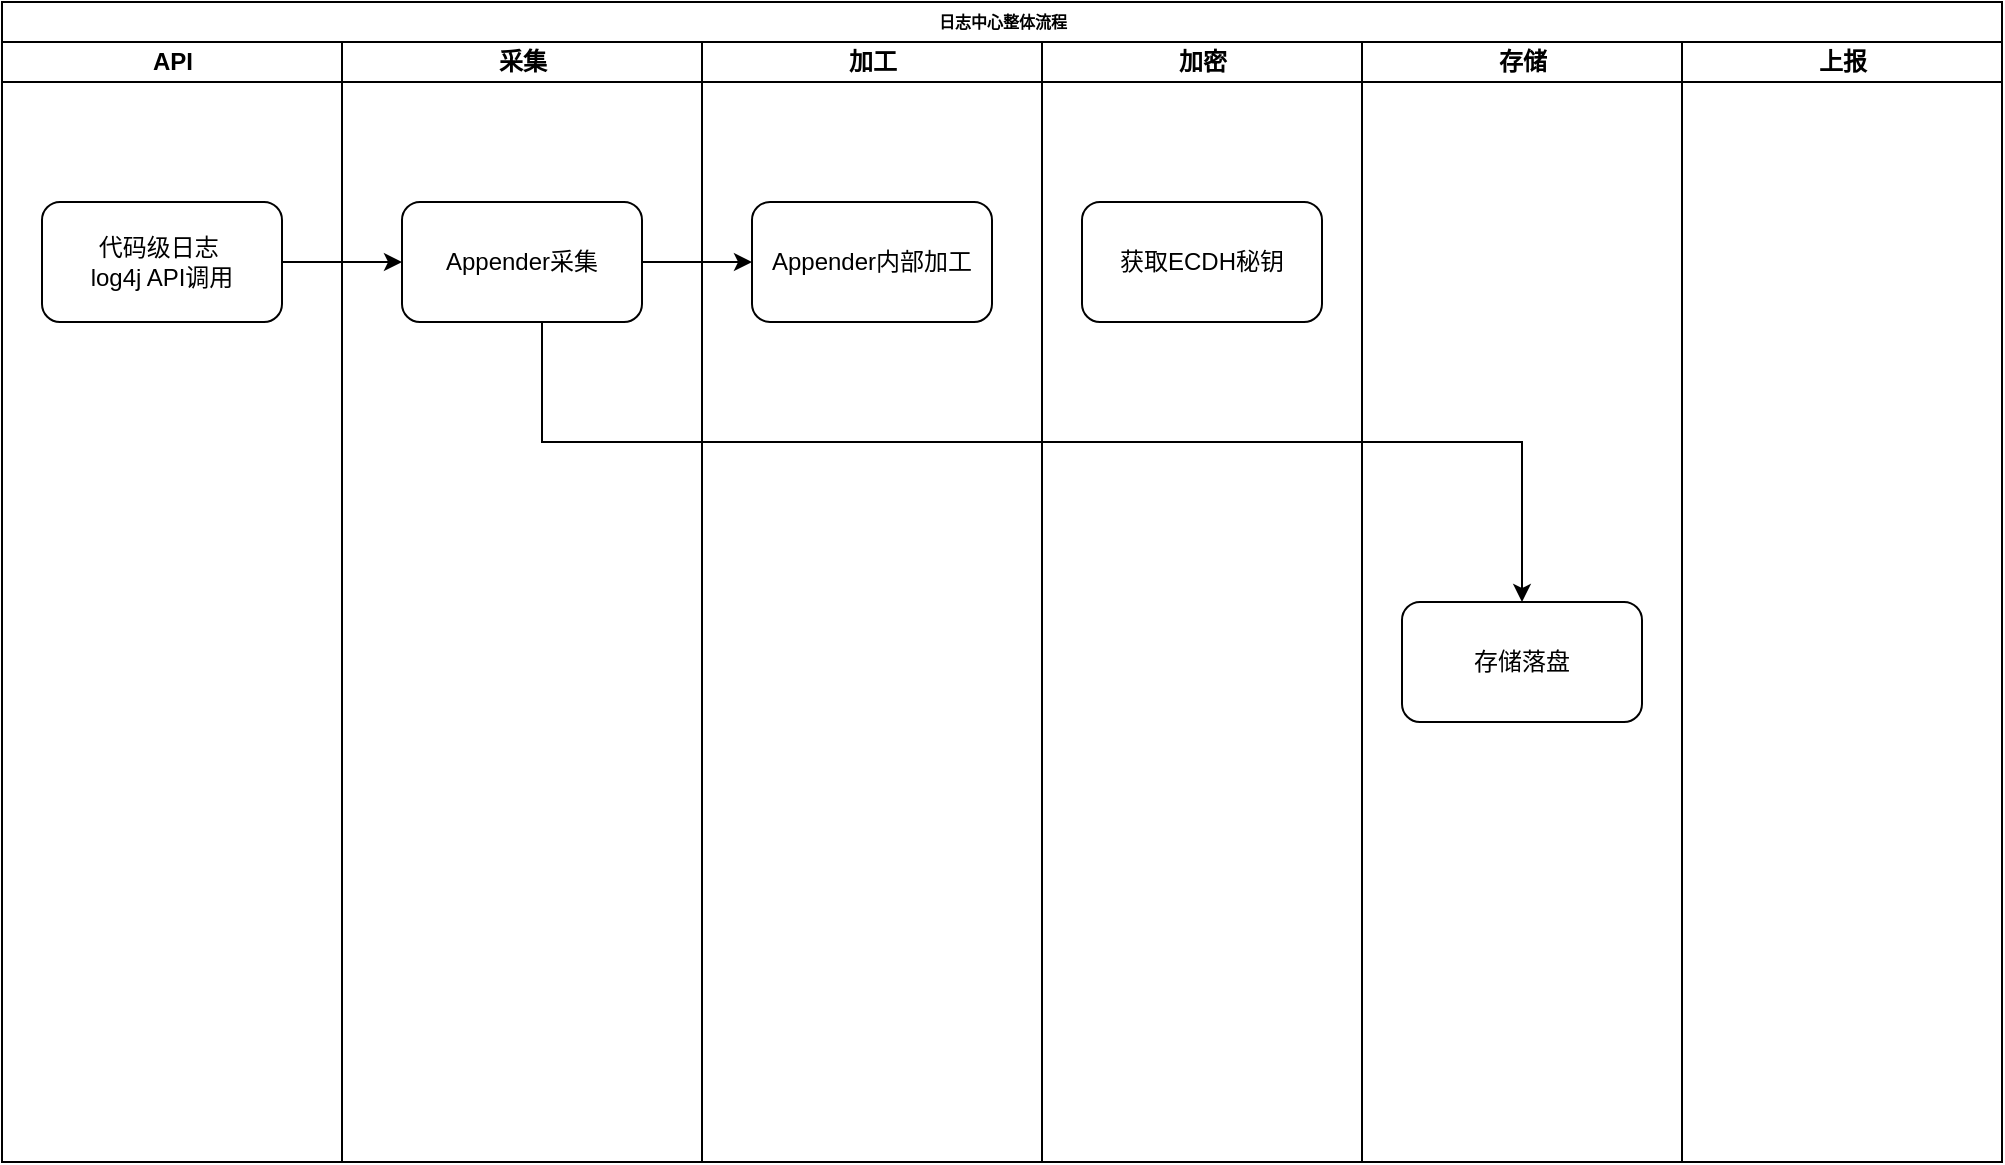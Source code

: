 <mxfile version="21.2.1" type="github">
  <diagram name="Page-1" id="74e2e168-ea6b-b213-b513-2b3c1d86103e">
    <mxGraphModel dx="943" dy="656" grid="1" gridSize="10" guides="1" tooltips="1" connect="1" arrows="1" fold="1" page="1" pageScale="1" pageWidth="1100" pageHeight="850" background="none" math="0" shadow="0">
      <root>
        <mxCell id="0" />
        <mxCell id="1" parent="0" />
        <mxCell id="77e6c97f196da883-1" value="日志中心整体流程" style="swimlane;html=1;childLayout=stackLayout;startSize=20;rounded=0;shadow=0;labelBackgroundColor=none;strokeWidth=1;fontFamily=Verdana;fontSize=8;align=center;" parent="1" vertex="1">
          <mxGeometry x="70" width="1000" height="580" as="geometry" />
        </mxCell>
        <mxCell id="77e6c97f196da883-2" value="API" style="swimlane;html=1;startSize=20;" parent="77e6c97f196da883-1" vertex="1">
          <mxGeometry y="20" width="170" height="560" as="geometry" />
        </mxCell>
        <mxCell id="BrzOOlg8GnP3-0_DTAM9-7" value="代码级日志&amp;nbsp;&lt;br&gt;log4j API调用" style="rounded=1;whiteSpace=wrap;html=1;" vertex="1" parent="77e6c97f196da883-2">
          <mxGeometry x="20" y="80" width="120" height="60" as="geometry" />
        </mxCell>
        <mxCell id="77e6c97f196da883-3" value="采集" style="swimlane;html=1;startSize=20;" parent="77e6c97f196da883-1" vertex="1">
          <mxGeometry x="170" y="20" width="180" height="560" as="geometry" />
        </mxCell>
        <mxCell id="BrzOOlg8GnP3-0_DTAM9-8" value="Appender采集" style="rounded=1;whiteSpace=wrap;html=1;" vertex="1" parent="77e6c97f196da883-3">
          <mxGeometry x="30" y="80" width="120" height="60" as="geometry" />
        </mxCell>
        <mxCell id="77e6c97f196da883-4" value="加工" style="swimlane;html=1;startSize=20;" parent="77e6c97f196da883-1" vertex="1">
          <mxGeometry x="350" y="20" width="170" height="560" as="geometry" />
        </mxCell>
        <mxCell id="BrzOOlg8GnP3-0_DTAM9-12" value="Appender内部加工" style="rounded=1;whiteSpace=wrap;html=1;" vertex="1" parent="77e6c97f196da883-4">
          <mxGeometry x="25" y="80" width="120" height="60" as="geometry" />
        </mxCell>
        <mxCell id="77e6c97f196da883-5" value="加密" style="swimlane;html=1;startSize=20;" parent="77e6c97f196da883-1" vertex="1">
          <mxGeometry x="520" y="20" width="160" height="560" as="geometry" />
        </mxCell>
        <mxCell id="BrzOOlg8GnP3-0_DTAM9-17" value="获取ECDH秘钥" style="rounded=1;whiteSpace=wrap;html=1;" vertex="1" parent="77e6c97f196da883-5">
          <mxGeometry x="20" y="80" width="120" height="60" as="geometry" />
        </mxCell>
        <mxCell id="77e6c97f196da883-6" value="存储" style="swimlane;html=1;startSize=20;" parent="77e6c97f196da883-1" vertex="1">
          <mxGeometry x="680" y="20" width="160" height="560" as="geometry" />
        </mxCell>
        <mxCell id="BrzOOlg8GnP3-0_DTAM9-16" value="存储落盘" style="rounded=1;whiteSpace=wrap;html=1;" vertex="1" parent="77e6c97f196da883-6">
          <mxGeometry x="20" y="280" width="120" height="60" as="geometry" />
        </mxCell>
        <mxCell id="77e6c97f196da883-7" value="上报" style="swimlane;html=1;startSize=20;" parent="77e6c97f196da883-1" vertex="1">
          <mxGeometry x="840" y="20" width="160" height="560" as="geometry" />
        </mxCell>
        <mxCell id="BrzOOlg8GnP3-0_DTAM9-9" value="" style="edgeStyle=orthogonalEdgeStyle;rounded=0;orthogonalLoop=1;jettySize=auto;html=1;" edge="1" parent="77e6c97f196da883-1" source="BrzOOlg8GnP3-0_DTAM9-7" target="BrzOOlg8GnP3-0_DTAM9-8">
          <mxGeometry relative="1" as="geometry" />
        </mxCell>
        <mxCell id="BrzOOlg8GnP3-0_DTAM9-13" value="" style="edgeStyle=orthogonalEdgeStyle;rounded=0;orthogonalLoop=1;jettySize=auto;html=1;" edge="1" parent="77e6c97f196da883-1" source="BrzOOlg8GnP3-0_DTAM9-8" target="BrzOOlg8GnP3-0_DTAM9-12">
          <mxGeometry relative="1" as="geometry" />
        </mxCell>
        <mxCell id="BrzOOlg8GnP3-0_DTAM9-18" style="edgeStyle=orthogonalEdgeStyle;rounded=0;orthogonalLoop=1;jettySize=auto;html=1;entryX=0.5;entryY=0;entryDx=0;entryDy=0;" edge="1" parent="77e6c97f196da883-1" source="BrzOOlg8GnP3-0_DTAM9-8" target="BrzOOlg8GnP3-0_DTAM9-16">
          <mxGeometry relative="1" as="geometry">
            <Array as="points">
              <mxPoint x="270" y="220" />
              <mxPoint x="760" y="220" />
            </Array>
          </mxGeometry>
        </mxCell>
      </root>
    </mxGraphModel>
  </diagram>
</mxfile>
